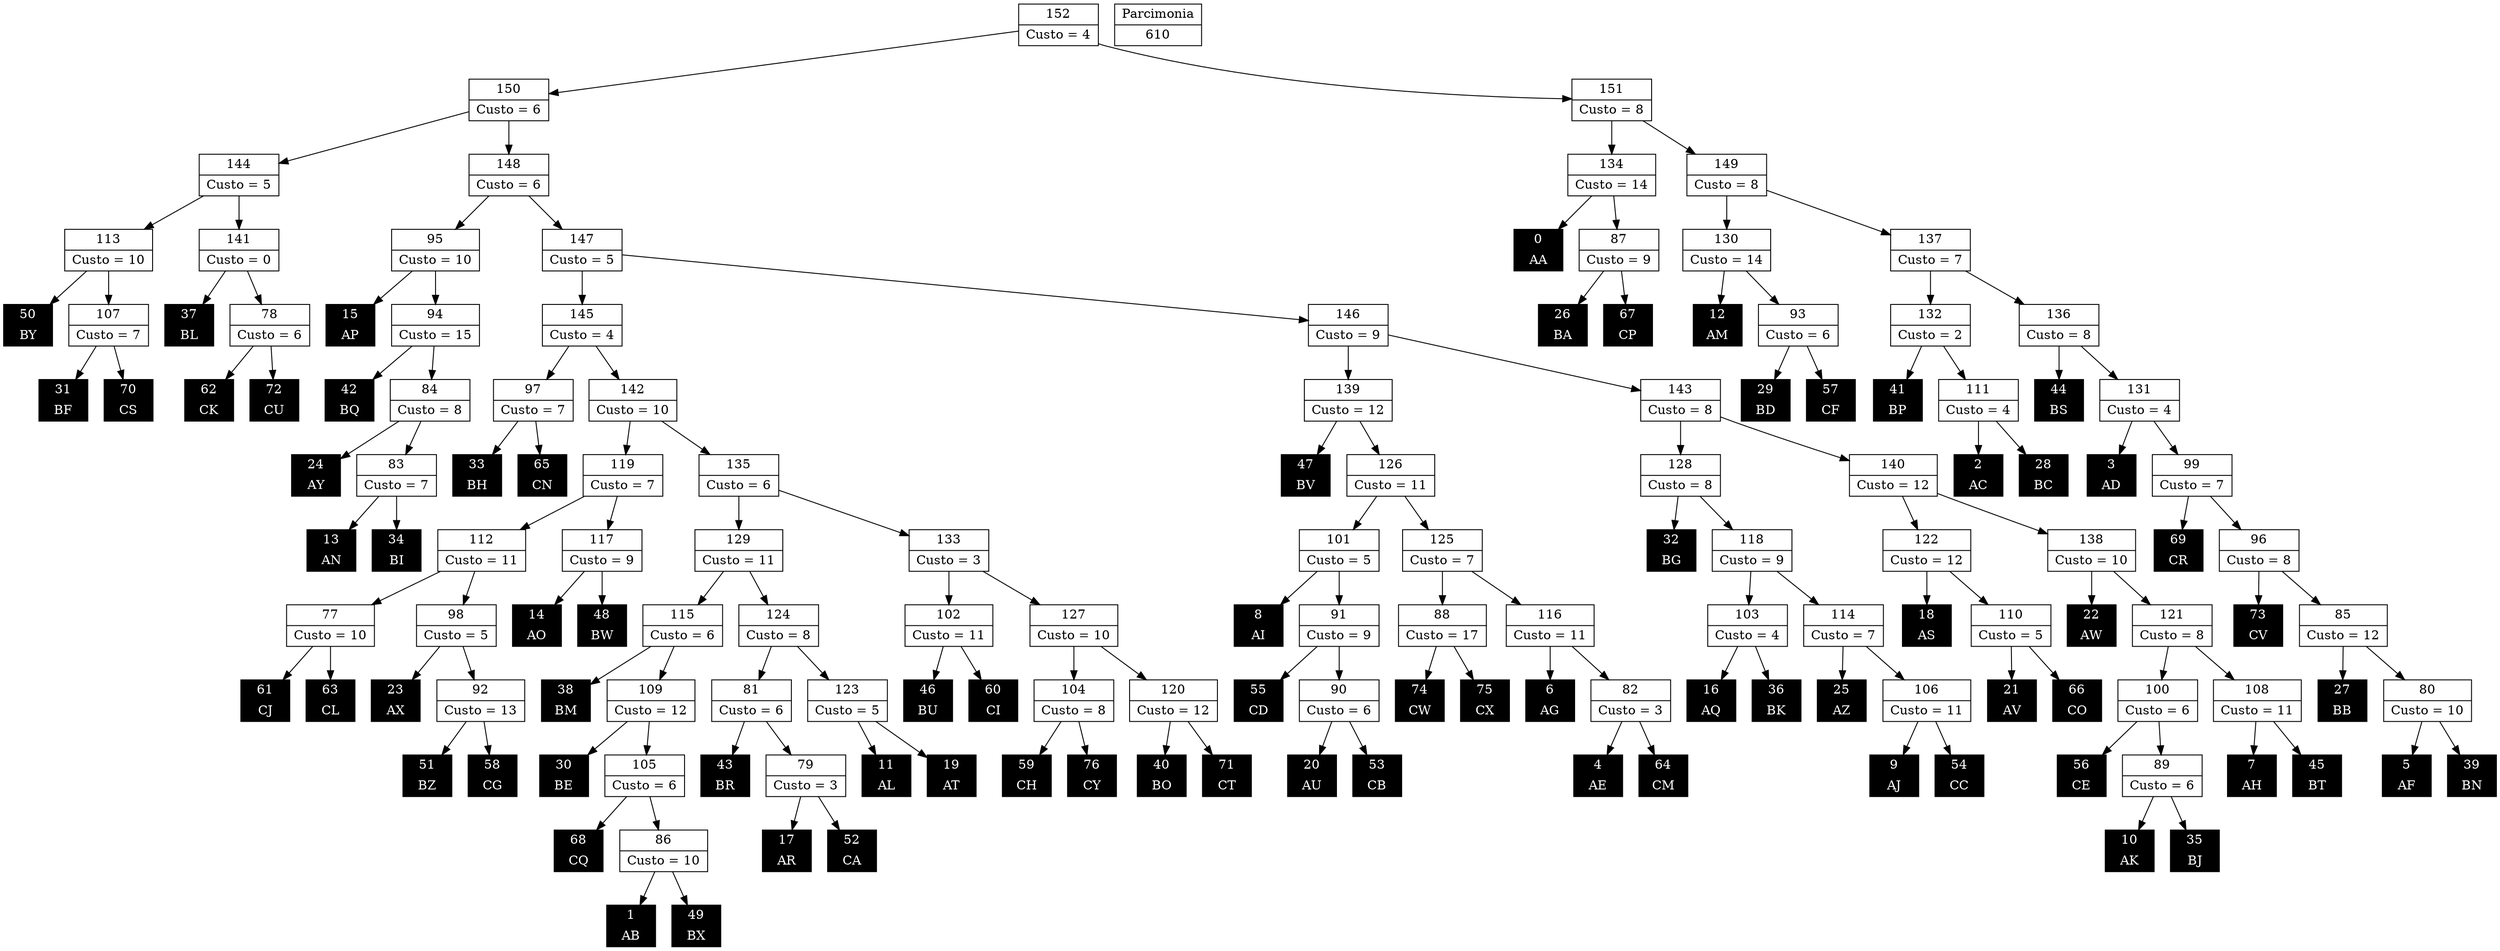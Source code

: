 Digraph G {
0 [shape="record", label="{0 | AA}",style=filled, color=black, fontcolor=white,fontsize=14, height=0.5]
1 [shape="record", label="{1 | AB}",style=filled, color=black, fontcolor=white,fontsize=14, height=0.5]
2 [shape="record", label="{2 | AC}",style=filled, color=black, fontcolor=white,fontsize=14, height=0.5]
3 [shape="record", label="{3 | AD}",style=filled, color=black, fontcolor=white,fontsize=14, height=0.5]
4 [shape="record", label="{4 | AE}",style=filled, color=black, fontcolor=white,fontsize=14, height=0.5]
5 [shape="record", label="{5 | AF}",style=filled, color=black, fontcolor=white,fontsize=14, height=0.5]
6 [shape="record", label="{6 | AG}",style=filled, color=black, fontcolor=white,fontsize=14, height=0.5]
7 [shape="record", label="{7 | AH}",style=filled, color=black, fontcolor=white,fontsize=14, height=0.5]
8 [shape="record", label="{8 | AI}",style=filled, color=black, fontcolor=white,fontsize=14, height=0.5]
9 [shape="record", label="{9 | AJ}",style=filled, color=black, fontcolor=white,fontsize=14, height=0.5]
10 [shape="record", label="{10 | AK}",style=filled, color=black, fontcolor=white,fontsize=14, height=0.5]
11 [shape="record", label="{11 | AL}",style=filled, color=black, fontcolor=white,fontsize=14, height=0.5]
12 [shape="record", label="{12 | AM}",style=filled, color=black, fontcolor=white,fontsize=14, height=0.5]
13 [shape="record", label="{13 | AN}",style=filled, color=black, fontcolor=white,fontsize=14, height=0.5]
14 [shape="record", label="{14 | AO}",style=filled, color=black, fontcolor=white,fontsize=14, height=0.5]
15 [shape="record", label="{15 | AP}",style=filled, color=black, fontcolor=white,fontsize=14, height=0.5]
16 [shape="record", label="{16 | AQ}",style=filled, color=black, fontcolor=white,fontsize=14, height=0.5]
17 [shape="record", label="{17 | AR}",style=filled, color=black, fontcolor=white,fontsize=14, height=0.5]
18 [shape="record", label="{18 | AS}",style=filled, color=black, fontcolor=white,fontsize=14, height=0.5]
19 [shape="record", label="{19 | AT}",style=filled, color=black, fontcolor=white,fontsize=14, height=0.5]
20 [shape="record", label="{20 | AU}",style=filled, color=black, fontcolor=white,fontsize=14, height=0.5]
21 [shape="record", label="{21 | AV}",style=filled, color=black, fontcolor=white,fontsize=14, height=0.5]
22 [shape="record", label="{22 | AW}",style=filled, color=black, fontcolor=white,fontsize=14, height=0.5]
23 [shape="record", label="{23 | AX}",style=filled, color=black, fontcolor=white,fontsize=14, height=0.5]
24 [shape="record", label="{24 | AY}",style=filled, color=black, fontcolor=white,fontsize=14, height=0.5]
25 [shape="record", label="{25 | AZ}",style=filled, color=black, fontcolor=white,fontsize=14, height=0.5]
26 [shape="record", label="{26 | BA}",style=filled, color=black, fontcolor=white,fontsize=14, height=0.5]
27 [shape="record", label="{27 | BB}",style=filled, color=black, fontcolor=white,fontsize=14, height=0.5]
28 [shape="record", label="{28 | BC}",style=filled, color=black, fontcolor=white,fontsize=14, height=0.5]
29 [shape="record", label="{29 | BD}",style=filled, color=black, fontcolor=white,fontsize=14, height=0.5]
30 [shape="record", label="{30 | BE}",style=filled, color=black, fontcolor=white,fontsize=14, height=0.5]
31 [shape="record", label="{31 | BF}",style=filled, color=black, fontcolor=white,fontsize=14, height=0.5]
32 [shape="record", label="{32 | BG}",style=filled, color=black, fontcolor=white,fontsize=14, height=0.5]
33 [shape="record", label="{33 | BH}",style=filled, color=black, fontcolor=white,fontsize=14, height=0.5]
34 [shape="record", label="{34 | BI}",style=filled, color=black, fontcolor=white,fontsize=14, height=0.5]
35 [shape="record", label="{35 | BJ}",style=filled, color=black, fontcolor=white,fontsize=14, height=0.5]
36 [shape="record", label="{36 | BK}",style=filled, color=black, fontcolor=white,fontsize=14, height=0.5]
37 [shape="record", label="{37 | BL}",style=filled, color=black, fontcolor=white,fontsize=14, height=0.5]
38 [shape="record", label="{38 | BM}",style=filled, color=black, fontcolor=white,fontsize=14, height=0.5]
39 [shape="record", label="{39 | BN}",style=filled, color=black, fontcolor=white,fontsize=14, height=0.5]
40 [shape="record", label="{40 | BO}",style=filled, color=black, fontcolor=white,fontsize=14, height=0.5]
41 [shape="record", label="{41 | BP}",style=filled, color=black, fontcolor=white,fontsize=14, height=0.5]
42 [shape="record", label="{42 | BQ}",style=filled, color=black, fontcolor=white,fontsize=14, height=0.5]
43 [shape="record", label="{43 | BR}",style=filled, color=black, fontcolor=white,fontsize=14, height=0.5]
44 [shape="record", label="{44 | BS}",style=filled, color=black, fontcolor=white,fontsize=14, height=0.5]
45 [shape="record", label="{45 | BT}",style=filled, color=black, fontcolor=white,fontsize=14, height=0.5]
46 [shape="record", label="{46 | BU}",style=filled, color=black, fontcolor=white,fontsize=14, height=0.5]
47 [shape="record", label="{47 | BV}",style=filled, color=black, fontcolor=white,fontsize=14, height=0.5]
48 [shape="record", label="{48 | BW}",style=filled, color=black, fontcolor=white,fontsize=14, height=0.5]
49 [shape="record", label="{49 | BX}",style=filled, color=black, fontcolor=white,fontsize=14, height=0.5]
50 [shape="record", label="{50 | BY}",style=filled, color=black, fontcolor=white,fontsize=14, height=0.5]
51 [shape="record", label="{51 | BZ}",style=filled, color=black, fontcolor=white,fontsize=14, height=0.5]
52 [shape="record", label="{52 | CA}",style=filled, color=black, fontcolor=white,fontsize=14, height=0.5]
53 [shape="record", label="{53 | CB}",style=filled, color=black, fontcolor=white,fontsize=14, height=0.5]
54 [shape="record", label="{54 | CC}",style=filled, color=black, fontcolor=white,fontsize=14, height=0.5]
55 [shape="record", label="{55 | CD}",style=filled, color=black, fontcolor=white,fontsize=14, height=0.5]
56 [shape="record", label="{56 | CE}",style=filled, color=black, fontcolor=white,fontsize=14, height=0.5]
57 [shape="record", label="{57 | CF}",style=filled, color=black, fontcolor=white,fontsize=14, height=0.5]
58 [shape="record", label="{58 | CG}",style=filled, color=black, fontcolor=white,fontsize=14, height=0.5]
59 [shape="record", label="{59 | CH}",style=filled, color=black, fontcolor=white,fontsize=14, height=0.5]
60 [shape="record", label="{60 | CI}",style=filled, color=black, fontcolor=white,fontsize=14, height=0.5]
61 [shape="record", label="{61 | CJ}",style=filled, color=black, fontcolor=white,fontsize=14, height=0.5]
62 [shape="record", label="{62 | CK}",style=filled, color=black, fontcolor=white,fontsize=14, height=0.5]
63 [shape="record", label="{63 | CL}",style=filled, color=black, fontcolor=white,fontsize=14, height=0.5]
64 [shape="record", label="{64 | CM}",style=filled, color=black, fontcolor=white,fontsize=14, height=0.5]
65 [shape="record", label="{65 | CN}",style=filled, color=black, fontcolor=white,fontsize=14, height=0.5]
66 [shape="record", label="{66 | CO}",style=filled, color=black, fontcolor=white,fontsize=14, height=0.5]
67 [shape="record", label="{67 | CP}",style=filled, color=black, fontcolor=white,fontsize=14, height=0.5]
68 [shape="record", label="{68 | CQ}",style=filled, color=black, fontcolor=white,fontsize=14, height=0.5]
69 [shape="record", label="{69 | CR}",style=filled, color=black, fontcolor=white,fontsize=14, height=0.5]
70 [shape="record", label="{70 | CS}",style=filled, color=black, fontcolor=white,fontsize=14, height=0.5]
71 [shape="record", label="{71 | CT}",style=filled, color=black, fontcolor=white,fontsize=14, height=0.5]
72 [shape="record", label="{72 | CU}",style=filled, color=black, fontcolor=white,fontsize=14, height=0.5]
73 [shape="record", label="{73 | CV}",style=filled, color=black, fontcolor=white,fontsize=14, height=0.5]
74 [shape="record", label="{74 | CW}",style=filled, color=black, fontcolor=white,fontsize=14, height=0.5]
75 [shape="record", label="{75 | CX}",style=filled, color=black, fontcolor=white,fontsize=14, height=0.5]
76 [shape="record", label="{76 | CY}",style=filled, color=black, fontcolor=white,fontsize=14, height=0.5]
77 [shape="record", label="{77|Custo = 10}"]
78 [shape="record", label="{78|Custo = 6}"]
79 [shape="record", label="{79|Custo = 3}"]
80 [shape="record", label="{80|Custo = 10}"]
81 [shape="record", label="{81|Custo = 6}"]
82 [shape="record", label="{82|Custo = 3}"]
83 [shape="record", label="{83|Custo = 7}"]
84 [shape="record", label="{84|Custo = 8}"]
85 [shape="record", label="{85|Custo = 12}"]
86 [shape="record", label="{86|Custo = 10}"]
87 [shape="record", label="{87|Custo = 9}"]
88 [shape="record", label="{88|Custo = 17}"]
89 [shape="record", label="{89|Custo = 6}"]
90 [shape="record", label="{90|Custo = 6}"]
91 [shape="record", label="{91|Custo = 9}"]
92 [shape="record", label="{92|Custo = 13}"]
93 [shape="record", label="{93|Custo = 6}"]
94 [shape="record", label="{94|Custo = 15}"]
95 [shape="record", label="{95|Custo = 10}"]
96 [shape="record", label="{96|Custo = 8}"]
97 [shape="record", label="{97|Custo = 7}"]
98 [shape="record", label="{98|Custo = 5}"]
99 [shape="record", label="{99|Custo = 7}"]
100 [shape="record", label="{100|Custo = 6}"]
101 [shape="record", label="{101|Custo = 5}"]
102 [shape="record", label="{102|Custo = 11}"]
103 [shape="record", label="{103|Custo = 4}"]
104 [shape="record", label="{104|Custo = 8}"]
105 [shape="record", label="{105|Custo = 6}"]
106 [shape="record", label="{106|Custo = 11}"]
107 [shape="record", label="{107|Custo = 7}"]
108 [shape="record", label="{108|Custo = 11}"]
109 [shape="record", label="{109|Custo = 12}"]
110 [shape="record", label="{110|Custo = 5}"]
111 [shape="record", label="{111|Custo = 4}"]
112 [shape="record", label="{112|Custo = 11}"]
113 [shape="record", label="{113|Custo = 10}"]
114 [shape="record", label="{114|Custo = 7}"]
115 [shape="record", label="{115|Custo = 6}"]
116 [shape="record", label="{116|Custo = 11}"]
117 [shape="record", label="{117|Custo = 9}"]
118 [shape="record", label="{118|Custo = 9}"]
119 [shape="record", label="{119|Custo = 7}"]
120 [shape="record", label="{120|Custo = 12}"]
121 [shape="record", label="{121|Custo = 8}"]
122 [shape="record", label="{122|Custo = 12}"]
123 [shape="record", label="{123|Custo = 5}"]
124 [shape="record", label="{124|Custo = 8}"]
125 [shape="record", label="{125|Custo = 7}"]
126 [shape="record", label="{126|Custo = 11}"]
127 [shape="record", label="{127|Custo = 10}"]
128 [shape="record", label="{128|Custo = 8}"]
129 [shape="record", label="{129|Custo = 11}"]
130 [shape="record", label="{130|Custo = 14}"]
131 [shape="record", label="{131|Custo = 4}"]
132 [shape="record", label="{132|Custo = 2}"]
133 [shape="record", label="{133|Custo = 3}"]
134 [shape="record", label="{134|Custo = 14}"]
135 [shape="record", label="{135|Custo = 6}"]
136 [shape="record", label="{136|Custo = 8}"]
137 [shape="record", label="{137|Custo = 7}"]
138 [shape="record", label="{138|Custo = 10}"]
139 [shape="record", label="{139|Custo = 12}"]
140 [shape="record", label="{140|Custo = 12}"]
141 [shape="record", label="{141|Custo = 0}"]
142 [shape="record", label="{142|Custo = 10}"]
143 [shape="record", label="{143|Custo = 8}"]
144 [shape="record", label="{144|Custo = 5}"]
145 [shape="record", label="{145|Custo = 4}"]
146 [shape="record", label="{146|Custo = 9}"]
147 [shape="record", label="{147|Custo = 5}"]
148 [shape="record", label="{148|Custo = 6}"]
149 [shape="record", label="{149|Custo = 8}"]
150 [shape="record", label="{150|Custo = 6}"]
151 [shape="record", label="{151|Custo = 8}"]
152 [shape="record", label="{152|Custo = 4}"]

77->63
77->61
78->72
78->62
79->52
79->17
80->39
80->5
81->79
81->43
82->64
82->4
83->34
83->13
84->83
84->24
85->80
85->27
86->49
86->1
87->67
87->26
88->75
88->74
89->35
89->10
90->53
90->20
91->90
91->55
92->58
92->51
93->57
93->29
94->84
94->42
95->94
95->15
96->85
96->73
97->65
97->33
98->92
98->23
99->96
99->69
100->89
100->56
101->91
101->8
102->60
102->46
103->36
103->16
104->76
104->59
105->86
105->68
106->54
106->9
107->70
107->31
108->45
108->7
109->105
109->30
110->66
110->21
111->28
111->2
112->98
112->77
113->107
113->50
114->106
114->25
115->109
115->38
116->82
116->6
117->48
117->14
118->114
118->103
119->117
119->112
120->71
120->40
121->108
121->100
122->110
122->18
123->19
123->11
124->123
124->81
125->116
125->88
126->125
126->101
127->120
127->104
128->118
128->32
129->124
129->115
130->93
130->12
131->99
131->3
132->111
132->41
133->127
133->102
134->87
134->0
135->133
135->129
136->131
136->44
137->136
137->132
138->121
138->22
139->126
139->47
140->138
140->122
141->78
141->37
142->135
142->119
143->140
143->128
144->141
144->113
145->142
145->97
146->143
146->139
147->146
147->145
148->147
148->95
149->137
149->130
150->148
150->144
151->149
151->134
152->151
152->150

610 [shape="record", label="{Parcimonia|610}"]
}